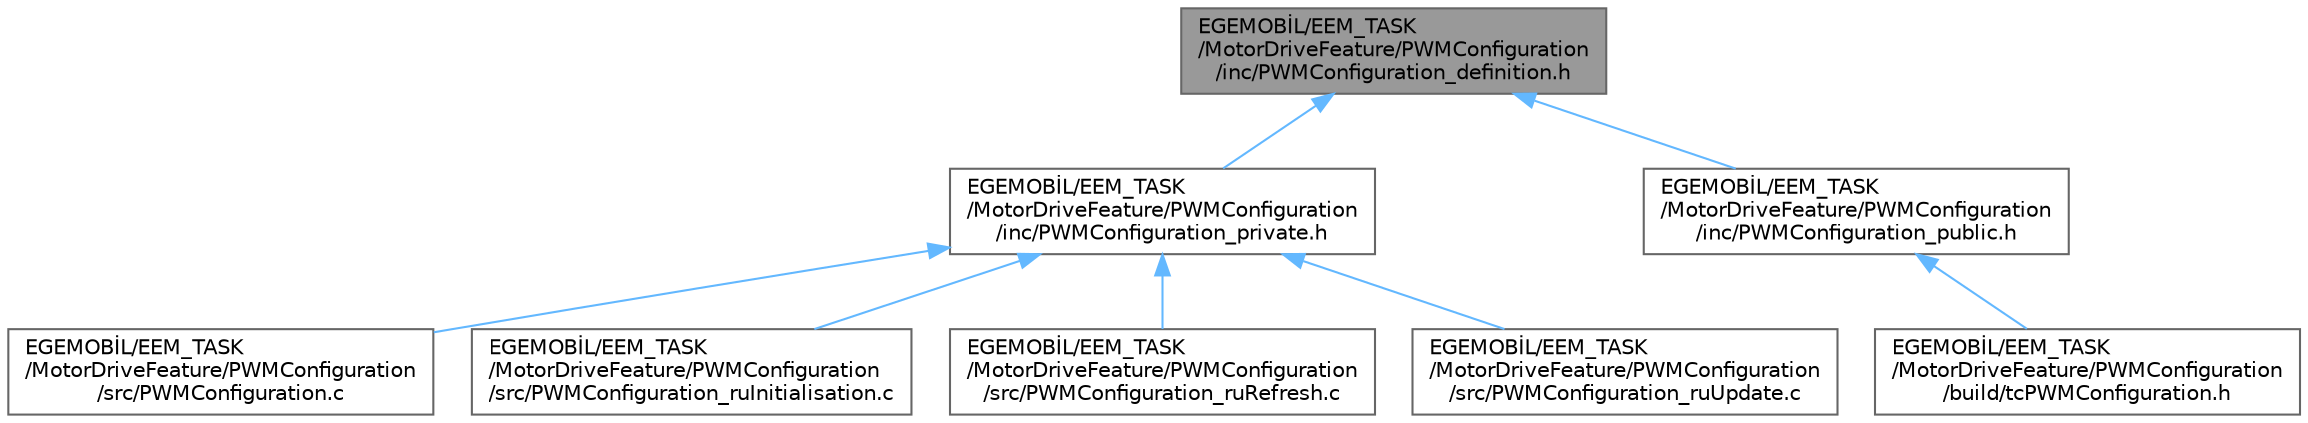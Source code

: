 digraph "EGEMOBİL/EEM_TASK/MotorDriveFeature/PWMConfiguration/inc/PWMConfiguration_definition.h"
{
 // LATEX_PDF_SIZE
  bgcolor="transparent";
  edge [fontname=Helvetica,fontsize=10,labelfontname=Helvetica,labelfontsize=10];
  node [fontname=Helvetica,fontsize=10,shape=box,height=0.2,width=0.4];
  Node1 [id="Node000001",label="EGEMOBİL/EEM_TASK\l/MotorDriveFeature/PWMConfiguration\l/inc/PWMConfiguration_definition.h",height=0.2,width=0.4,color="gray40", fillcolor="grey60", style="filled", fontcolor="black",tooltip="Definition of PWM Configuration for the ECU with relevant interfaces and functionality."];
  Node1 -> Node2 [id="edge1_Node000001_Node000002",dir="back",color="steelblue1",style="solid",tooltip=" "];
  Node2 [id="Node000002",label="EGEMOBİL/EEM_TASK\l/MotorDriveFeature/PWMConfiguration\l/inc/PWMConfiguration_private.h",height=0.2,width=0.4,color="grey40", fillcolor="white", style="filled",URL="$_p_w_m_configuration__private_8h.html",tooltip="Private header for the PWM configuration, including pin definitions, constructor prototypes,..."];
  Node2 -> Node3 [id="edge2_Node000002_Node000003",dir="back",color="steelblue1",style="solid",tooltip=" "];
  Node3 [id="Node000003",label="EGEMOBİL/EEM_TASK\l/MotorDriveFeature/PWMConfiguration\l/src/PWMConfiguration.c",height=0.2,width=0.4,color="grey40", fillcolor="white", style="filled",URL="$_p_w_m_configuration_8c.html",tooltip="Implementation file for the PWM Configuration."];
  Node2 -> Node4 [id="edge3_Node000002_Node000004",dir="back",color="steelblue1",style="solid",tooltip=" "];
  Node4 [id="Node000004",label="EGEMOBİL/EEM_TASK\l/MotorDriveFeature/PWMConfiguration\l/src/PWMConfiguration_ruInitialisation.c",height=0.2,width=0.4,color="grey40", fillcolor="white", style="filled",URL="$_p_w_m_configuration__ru_initialisation_8c.html",tooltip="Implementation file for the PWM Configuration functions."];
  Node2 -> Node5 [id="edge4_Node000002_Node000005",dir="back",color="steelblue1",style="solid",tooltip=" "];
  Node5 [id="Node000005",label="EGEMOBİL/EEM_TASK\l/MotorDriveFeature/PWMConfiguration\l/src/PWMConfiguration_ruRefresh.c",height=0.2,width=0.4,color="grey40", fillcolor="white", style="filled",URL="$_p_w_m_configuration__ru_refresh_8c.html",tooltip="Implementation file for the PWM Configuration refresh function."];
  Node2 -> Node6 [id="edge5_Node000002_Node000006",dir="back",color="steelblue1",style="solid",tooltip=" "];
  Node6 [id="Node000006",label="EGEMOBİL/EEM_TASK\l/MotorDriveFeature/PWMConfiguration\l/src/PWMConfiguration_ruUpdate.c",height=0.2,width=0.4,color="grey40", fillcolor="white", style="filled",URL="$_p_w_m_configuration__ru_update_8c.html",tooltip="Implementation file for the PWM Configuration update function."];
  Node1 -> Node7 [id="edge6_Node000001_Node000007",dir="back",color="steelblue1",style="solid",tooltip=" "];
  Node7 [id="Node000007",label="EGEMOBİL/EEM_TASK\l/MotorDriveFeature/PWMConfiguration\l/inc/PWMConfiguration_public.h",height=0.2,width=0.4,color="grey40", fillcolor="white", style="filled",URL="$_p_w_m_configuration__public_8h.html",tooltip="Public header for the PWM configuration, providing access to constructor and runable prototypes."];
  Node7 -> Node8 [id="edge7_Node000007_Node000008",dir="back",color="steelblue1",style="solid",tooltip=" "];
  Node8 [id="Node000008",label="EGEMOBİL/EEM_TASK\l/MotorDriveFeature/PWMConfiguration\l/build/tcPWMConfiguration.h",height=0.2,width=0.4,color="grey40", fillcolor="white", style="filled",URL="$tc_p_w_m_configuration_8h_source.html",tooltip=" "];
}
